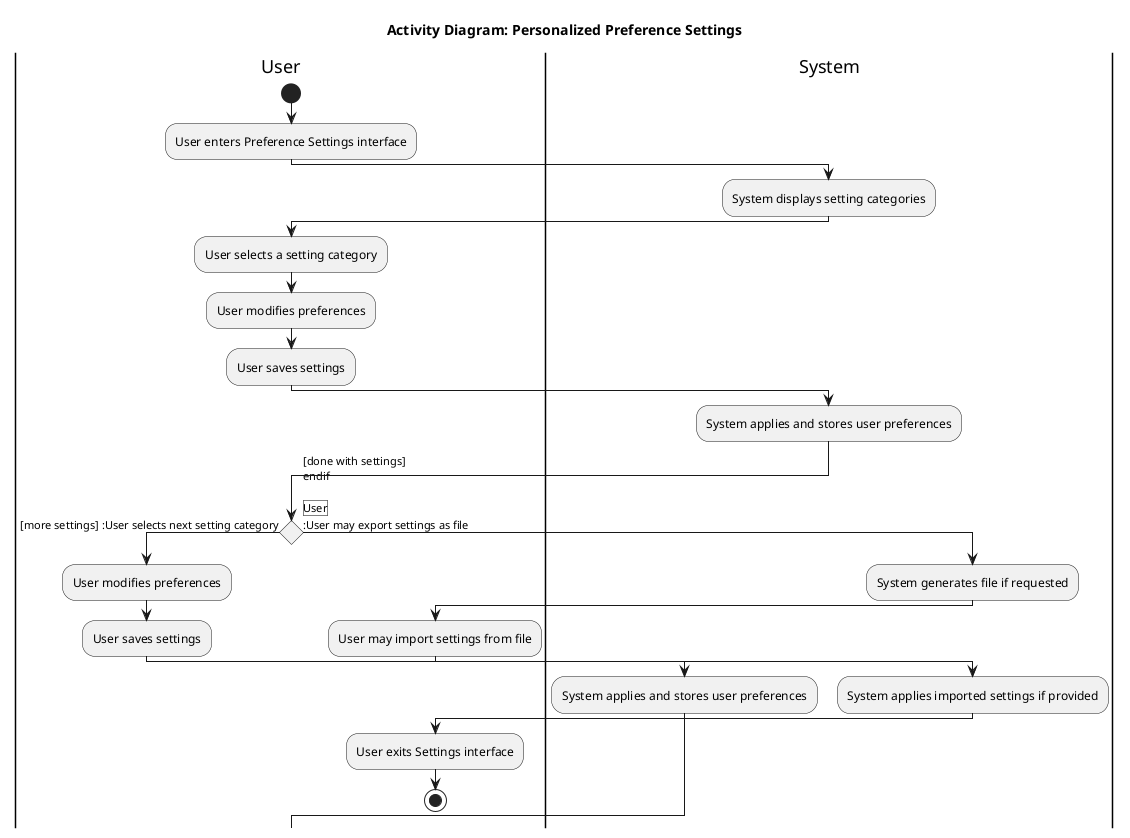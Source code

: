 @startuml
title Activity Diagram: Personalized Preference Settings

|User|
start
:User enters Preference Settings interface;

|System|
:System displays setting categories;

|User|
:User selects a setting category;
:User modifies preferences;
:User saves settings;

|System|
:System applies and stores user preferences;

|User|
if () then
  ->[more settings] :User selects next setting category;
  :User modifies preferences;
  :User saves settings;

  |System|
  :System applies and stores user preferences;
else
  ->[done with settings]
endif

|User|
:User may export settings as file;

|System|
:System generates file if requested;

|User|
:User may import settings from file;

|System|
:System applies imported settings if provided;

|User|
:User exits Settings interface;
stop

@enduml